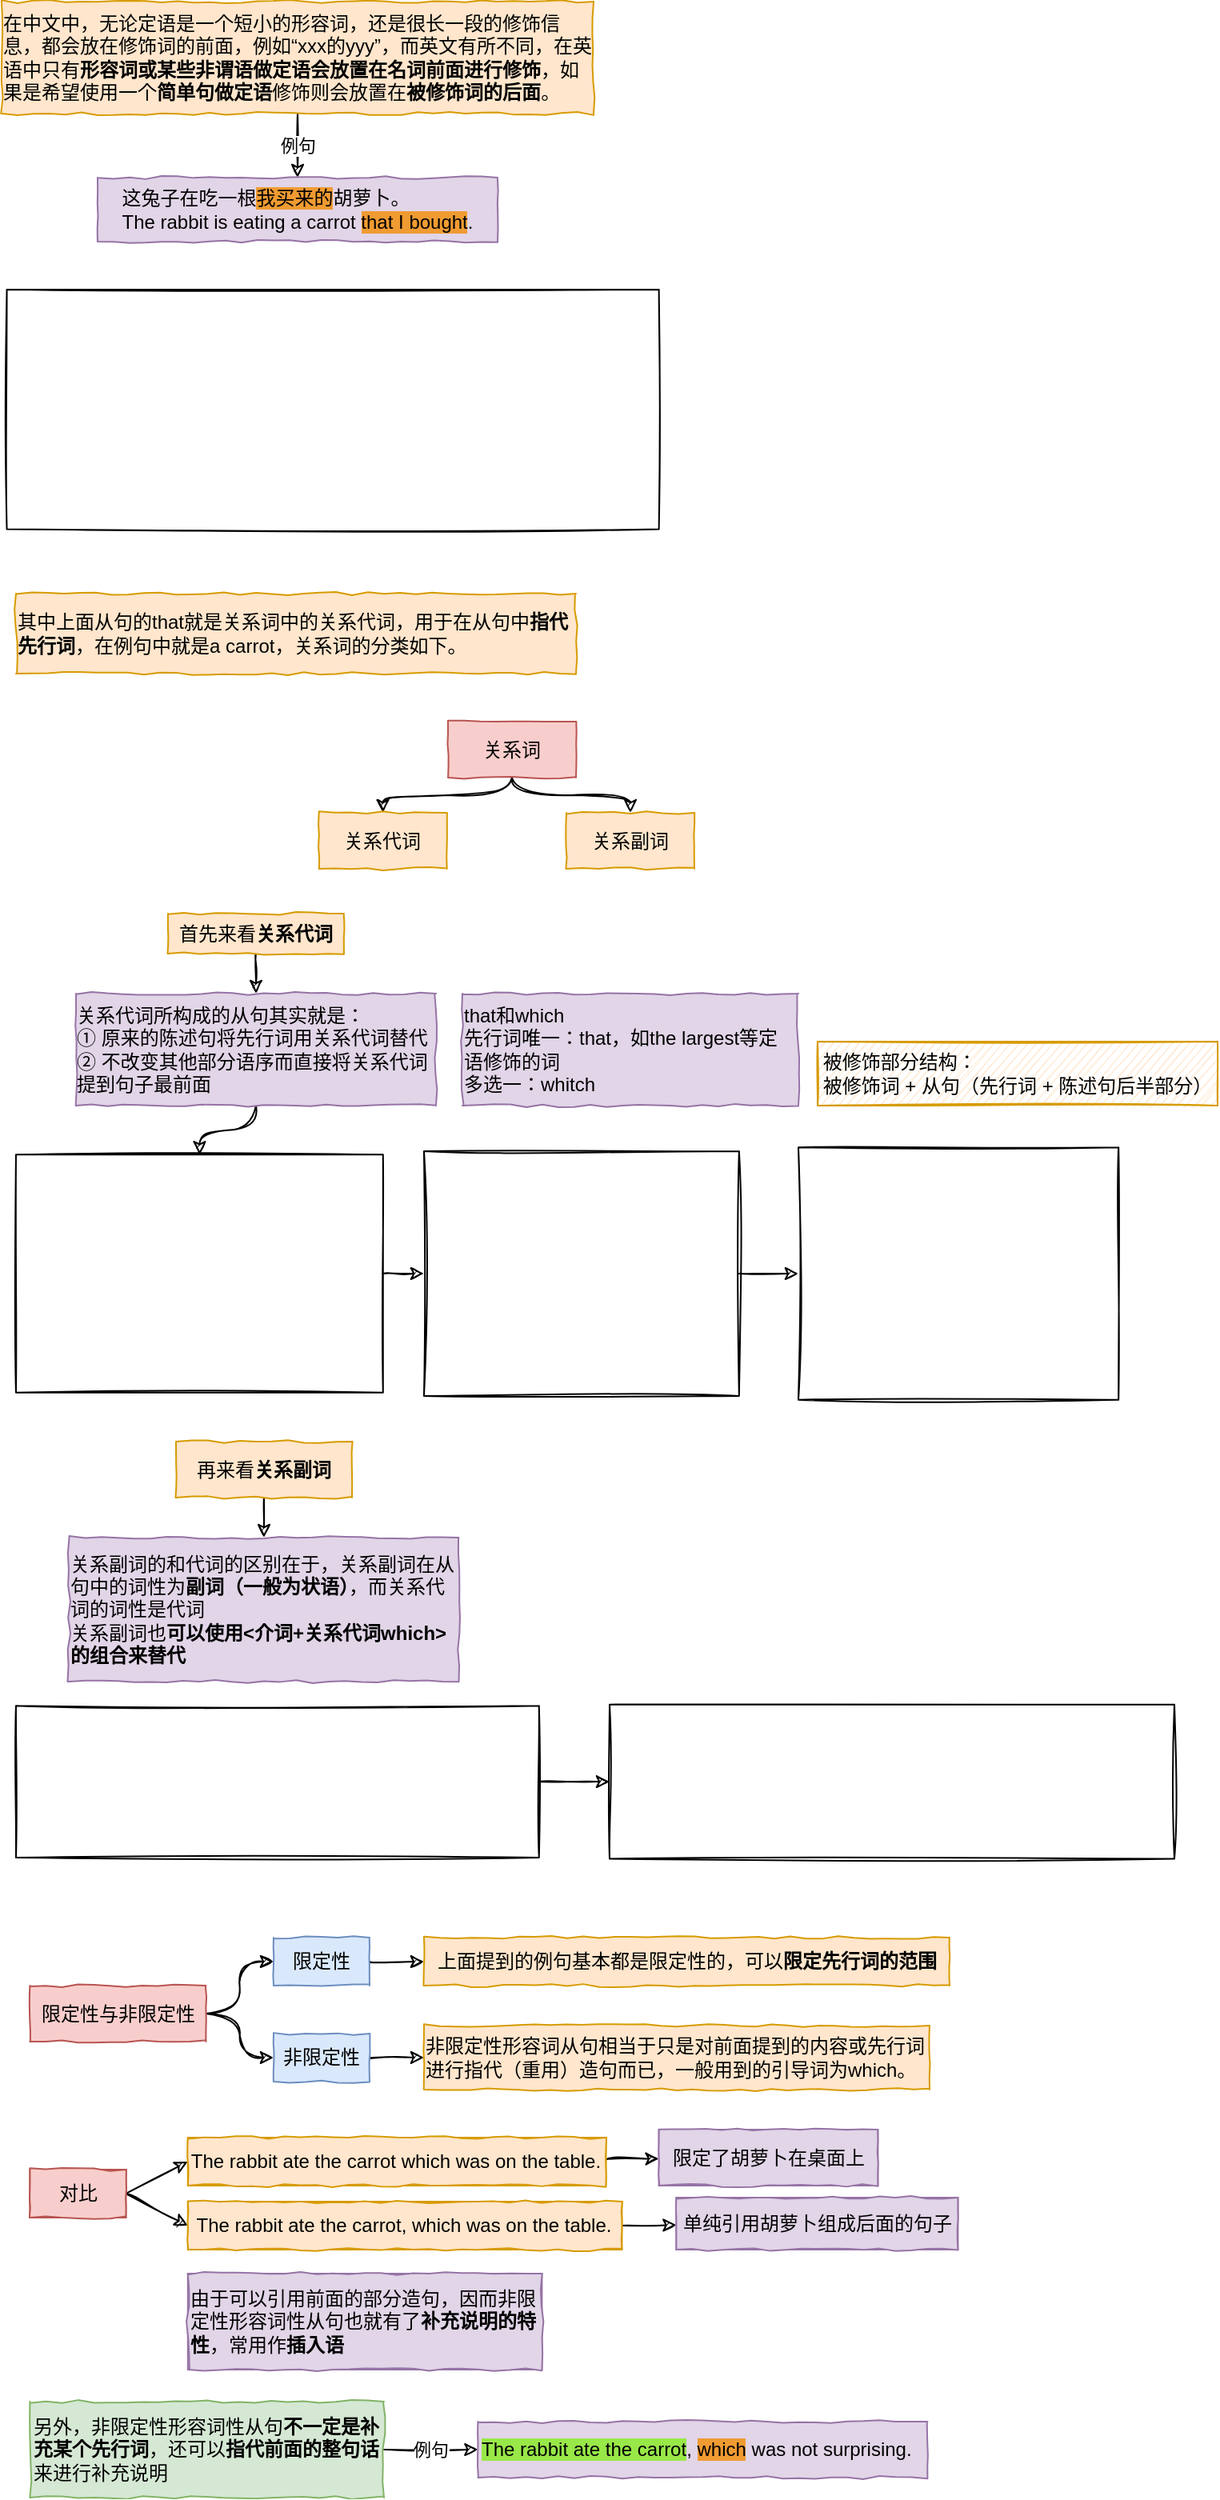<mxfile>
    <diagram id="ebpcEJE8FsqAFIugqCm4" name="第 1 页">
        <mxGraphModel dx="985" dy="700" grid="1" gridSize="10" guides="1" tooltips="1" connect="1" arrows="1" fold="1" page="1" pageScale="1" pageWidth="827" pageHeight="1169" math="0" shadow="0">
            <root>
                <mxCell id="0"/>
                <mxCell id="1" parent="0"/>
                <mxCell id="11" value="例句" style="edgeStyle=none;html=1;exitX=0.5;exitY=1;exitDx=0;exitDy=0;entryX=0.5;entryY=0;entryDx=0;entryDy=0;sketch=1;" parent="1" source="2" target="3" edge="1">
                    <mxGeometry relative="1" as="geometry"/>
                </mxCell>
                <mxCell id="2" value="&lt;div style=&quot;text-align: left&quot;&gt;在中文中，无论定语是一个短小的形容词，还是很长一段的修饰信息，都会放在修饰词的前面，例如“xxx的yyy”，而英文有所不同，在英语中只有&lt;b&gt;形容词或某些非谓语做定语会放置在名词前面进行修饰&lt;/b&gt;，如果是希望使用一个&lt;b&gt;简单句做定语&lt;/b&gt;修饰则会放置在&lt;b&gt;被修饰词的后面&lt;/b&gt;。&lt;/div&gt;" style="text;html=1;strokeColor=#d79b00;fillColor=#ffe6cc;align=center;verticalAlign=middle;whiteSpace=wrap;rounded=0;comic=1;" parent="1" vertex="1">
                    <mxGeometry x="30" y="40" width="370" height="70" as="geometry"/>
                </mxCell>
                <mxCell id="3" value="&lt;div style=&quot;text-align: left&quot;&gt;这兔子在吃一根&lt;span style=&quot;background-color: rgb(240 , 155 , 50)&quot;&gt;我买来的&lt;/span&gt;胡萝卜。&lt;/div&gt;&lt;div style=&quot;text-align: left&quot;&gt;The rabbit is eating a carrot &lt;span style=&quot;background-color: rgb(240 , 155 , 50)&quot;&gt;that I bought&lt;/span&gt;.&lt;/div&gt;" style="text;html=1;strokeColor=#9673a6;fillColor=#e1d5e7;align=center;verticalAlign=middle;whiteSpace=wrap;rounded=0;comic=1;" parent="1" vertex="1">
                    <mxGeometry x="90" y="150" width="250" height="40" as="geometry"/>
                </mxCell>
                <mxCell id="15" value="&lt;div style=&quot;text-align: left&quot;&gt;其中上面从句的that就是关系词中的关系代词，用于在从句中&lt;b&gt;指代先行词&lt;/b&gt;，在例句中就是a carrot，关系词的分类如下。&lt;/div&gt;" style="text;html=1;strokeColor=#d79b00;fillColor=#ffe6cc;align=center;verticalAlign=middle;whiteSpace=wrap;rounded=0;comic=1;" parent="1" vertex="1">
                    <mxGeometry x="38.99" y="410" width="350" height="50" as="geometry"/>
                </mxCell>
                <mxCell id="20" style="edgeStyle=orthogonalEdgeStyle;html=1;exitX=0.5;exitY=1;exitDx=0;exitDy=0;entryX=0.5;entryY=0;entryDx=0;entryDy=0;sketch=1;curved=1;" parent="1" source="17" target="18" edge="1">
                    <mxGeometry relative="1" as="geometry"/>
                </mxCell>
                <mxCell id="21" style="edgeStyle=orthogonalEdgeStyle;html=1;exitX=0.5;exitY=1;exitDx=0;exitDy=0;entryX=0.5;entryY=0;entryDx=0;entryDy=0;sketch=1;curved=1;" parent="1" source="17" target="19" edge="1">
                    <mxGeometry relative="1" as="geometry"/>
                </mxCell>
                <mxCell id="17" value="&lt;div style=&quot;text-align: left&quot;&gt;关系词&lt;br&gt;&lt;/div&gt;" style="text;html=1;strokeColor=#b85450;fillColor=#f8cecc;align=center;verticalAlign=middle;whiteSpace=wrap;rounded=0;comic=1;" parent="1" vertex="1">
                    <mxGeometry x="308.99" y="490" width="80" height="35" as="geometry"/>
                </mxCell>
                <mxCell id="18" value="&lt;div style=&quot;text-align: left&quot;&gt;关系代词&lt;br&gt;&lt;/div&gt;" style="text;html=1;strokeColor=#d79b00;fillColor=#ffe6cc;align=center;verticalAlign=middle;whiteSpace=wrap;rounded=0;comic=1;" parent="1" vertex="1">
                    <mxGeometry x="228.34" y="547" width="80" height="35" as="geometry"/>
                </mxCell>
                <mxCell id="19" value="&lt;div style=&quot;text-align: left&quot;&gt;关系副词&lt;br&gt;&lt;/div&gt;" style="text;html=1;strokeColor=#d79b00;fillColor=#ffe6cc;align=center;verticalAlign=middle;whiteSpace=wrap;rounded=0;comic=1;" parent="1" vertex="1">
                    <mxGeometry x="382.99" y="547" width="80" height="35" as="geometry"/>
                </mxCell>
                <mxCell id="74" style="edgeStyle=orthogonalEdgeStyle;curved=1;comic=0;sketch=1;html=1;exitX=0.5;exitY=1;exitDx=0;exitDy=0;entryX=0.5;entryY=0;entryDx=0;entryDy=0;" edge="1" parent="1" source="22" target="61">
                    <mxGeometry relative="1" as="geometry"/>
                </mxCell>
                <mxCell id="22" value="&lt;div style=&quot;text-align: left&quot;&gt;关系代词所构成的从句其实就是：&lt;/div&gt;&lt;div style=&quot;text-align: left&quot;&gt;① 原来的陈述句将先行词用关系代词替代&lt;/div&gt;&lt;div style=&quot;text-align: left&quot;&gt;② 不改变其他部分语序而直接将关系代词提到句子最前面&lt;/div&gt;" style="text;html=1;strokeColor=#9673a6;fillColor=#e1d5e7;align=center;verticalAlign=middle;whiteSpace=wrap;rounded=0;comic=1;" parent="1" vertex="1">
                    <mxGeometry x="76.49" y="660" width="225" height="70" as="geometry"/>
                </mxCell>
                <mxCell id="28" style="edgeStyle=none;html=1;exitX=1;exitY=0.5;exitDx=0;exitDy=0;entryX=0;entryY=0.5;entryDx=0;entryDy=0;sketch=1;" parent="1" source="61" target="59" edge="1">
                    <mxGeometry relative="1" as="geometry">
                        <mxPoint x="267.7" y="835" as="sourcePoint"/>
                        <mxPoint x="293.99" y="835" as="targetPoint"/>
                    </mxGeometry>
                </mxCell>
                <mxCell id="32" value="" style="edgeStyle=none;html=1;exitX=1;exitY=0.5;exitDx=0;exitDy=0;sketch=1;entryX=0;entryY=0.5;entryDx=0;entryDy=0;" parent="1" source="59" target="60" edge="1">
                    <mxGeometry relative="1" as="geometry">
                        <mxPoint x="483.9" y="836.702" as="sourcePoint"/>
                        <mxPoint x="518.99" y="835" as="targetPoint"/>
                    </mxGeometry>
                </mxCell>
                <mxCell id="30" value="" style="edgeStyle=none;html=1;sketch=1;" parent="1" source="29" target="22" edge="1">
                    <mxGeometry relative="1" as="geometry"/>
                </mxCell>
                <mxCell id="29" value="&lt;div style=&quot;text-align: left&quot;&gt;首先来看&lt;b&gt;关系代词&lt;/b&gt;&lt;br&gt;&lt;/div&gt;" style="text;html=1;strokeColor=#d79b00;fillColor=#ffe6cc;align=center;verticalAlign=middle;whiteSpace=wrap;rounded=0;sketch=0;comic=1;" parent="1" vertex="1">
                    <mxGeometry x="133.99" y="610" width="110" height="25" as="geometry"/>
                </mxCell>
                <mxCell id="33" value="&lt;div style=&quot;text-align: left&quot;&gt;that和which&lt;/div&gt;&lt;div style=&quot;text-align: left&quot;&gt;先行词唯一：that，如the largest等定语修饰的词&lt;/div&gt;&lt;div style=&quot;text-align: left&quot;&gt;多选一：whitch&lt;/div&gt;" style="text;html=1;strokeColor=#9673a6;fillColor=#e1d5e7;align=center;verticalAlign=middle;whiteSpace=wrap;rounded=0;comic=1;" parent="1" vertex="1">
                    <mxGeometry x="317.99" y="660" width="210" height="70" as="geometry"/>
                </mxCell>
                <mxCell id="36" style="edgeStyle=none;html=1;exitX=0.5;exitY=1;exitDx=0;exitDy=0;entryX=0.5;entryY=0;entryDx=0;entryDy=0;comic=0;sketch=1;" parent="1" source="34" target="35" edge="1">
                    <mxGeometry relative="1" as="geometry"/>
                </mxCell>
                <mxCell id="34" value="&lt;div style=&quot;text-align: left&quot;&gt;再来看&lt;b&gt;关系副词&lt;/b&gt;&lt;br&gt;&lt;/div&gt;" style="text;html=1;strokeColor=#d79b00;fillColor=#ffe6cc;align=center;verticalAlign=middle;whiteSpace=wrap;rounded=0;comic=1;" parent="1" vertex="1">
                    <mxGeometry x="138.99" y="940" width="110" height="35" as="geometry"/>
                </mxCell>
                <mxCell id="35" value="&lt;div style=&quot;text-align: left&quot;&gt;关系副词的和代词的区别在于，关系副词在从句中的词性为&lt;b&gt;副词（一般为状语）&lt;/b&gt;，而关系代词的词性是代词&lt;br&gt;&lt;/div&gt;&lt;div style=&quot;text-align: left&quot;&gt;关系副词也&lt;b&gt;可以使用&amp;lt;介词+关系代词which&amp;gt;的组合来替代&lt;/b&gt;&lt;/div&gt;" style="text;html=1;strokeColor=#9673a6;fillColor=#e1d5e7;align=center;verticalAlign=middle;whiteSpace=wrap;rounded=0;comic=1;" parent="1" vertex="1">
                    <mxGeometry x="72.24" y="1000" width="243.51" height="90" as="geometry"/>
                </mxCell>
                <mxCell id="40" value="" style="edgeStyle=none;html=1;comic=0;sketch=1;exitX=1;exitY=0.5;exitDx=0;exitDy=0;entryX=0;entryY=0.5;entryDx=0;entryDy=0;" parent="1" source="75" target="76" edge="1">
                    <mxGeometry relative="1" as="geometry">
                        <mxPoint x="317.99" y="1152.142" as="sourcePoint"/>
                        <mxPoint x="400" y="1151.859" as="targetPoint"/>
                    </mxGeometry>
                </mxCell>
                <mxCell id="46" style="edgeStyle=none;html=1;exitX=1;exitY=0.5;exitDx=0;exitDy=0;entryX=0;entryY=0.5;entryDx=0;entryDy=0;comic=1;sketch=1;" parent="1" source="42" target="43" edge="1">
                    <mxGeometry relative="1" as="geometry"/>
                </mxCell>
                <mxCell id="48" style="edgeStyle=none;html=1;exitX=1;exitY=0.5;exitDx=0;exitDy=0;entryX=0;entryY=0.5;entryDx=0;entryDy=0;comic=1;sketch=1;" parent="1" source="42" target="47" edge="1">
                    <mxGeometry relative="1" as="geometry"/>
                </mxCell>
                <mxCell id="42" value="&lt;div style=&quot;text-align: left&quot;&gt;对比&lt;br&gt;&lt;/div&gt;" style="text;html=1;strokeColor=#b85450;fillColor=#f8cecc;align=center;verticalAlign=middle;whiteSpace=wrap;rounded=0;" parent="1" vertex="1">
                    <mxGeometry x="47.7" y="1395" width="60" height="30" as="geometry"/>
                </mxCell>
                <mxCell id="50" value="" style="edgeStyle=none;html=1;comic=0;sketch=1;" parent="1" source="43" target="49" edge="1">
                    <mxGeometry relative="1" as="geometry"/>
                </mxCell>
                <mxCell id="43" value="&lt;div style=&quot;text-align: left&quot;&gt;The rabbit ate the carrot which was on the table.&lt;br&gt;&lt;/div&gt;" style="text;html=1;strokeColor=#d79b00;fillColor=#ffe6cc;align=center;verticalAlign=middle;whiteSpace=wrap;rounded=0;" parent="1" vertex="1">
                    <mxGeometry x="146.41" y="1375" width="261.29" height="30" as="geometry"/>
                </mxCell>
                <mxCell id="52" style="edgeStyle=none;html=1;exitX=1;exitY=0.5;exitDx=0;exitDy=0;comic=0;sketch=1;" parent="1" source="47" target="51" edge="1">
                    <mxGeometry relative="1" as="geometry"/>
                </mxCell>
                <mxCell id="47" value="&lt;div style=&quot;text-align: left&quot;&gt;The rabbit ate the carrot, which was on the table.&lt;br&gt;&lt;/div&gt;" style="text;html=1;strokeColor=#d79b00;fillColor=#ffe6cc;align=center;verticalAlign=middle;whiteSpace=wrap;rounded=0;" parent="1" vertex="1">
                    <mxGeometry x="146.41" y="1415" width="271.29" height="30" as="geometry"/>
                </mxCell>
                <mxCell id="49" value="限定了胡萝卜在桌面上" style="whiteSpace=wrap;html=1;fillColor=#e1d5e7;strokeColor=#9673a6;rounded=0;" parent="1" vertex="1">
                    <mxGeometry x="440.83" y="1370" width="136.87" height="35" as="geometry"/>
                </mxCell>
                <mxCell id="51" value="单纯引用胡萝卜组成后面的句子" style="whiteSpace=wrap;html=1;fillColor=#e1d5e7;strokeColor=#9673a6;rounded=0;" parent="1" vertex="1">
                    <mxGeometry x="451.7" y="1412.5" width="176" height="32.5" as="geometry"/>
                </mxCell>
                <mxCell id="53" value="由于可以引用前面的部分造句，因而非限定性形容词性从句也就有了补充说明的特性，常用作插入语" style="whiteSpace=wrap;html=1;fillColor=#e1d5e7;strokeColor=#9673a6;rounded=0;" parent="1" vertex="1">
                    <mxGeometry x="146.41" y="1460" width="221.29" height="60" as="geometry"/>
                </mxCell>
                <mxCell id="56" value="例句" style="edgeStyle=none;html=1;comic=0;sketch=1;" parent="1" source="54" target="55" edge="1">
                    <mxGeometry relative="1" as="geometry"/>
                </mxCell>
                <mxCell id="54" value="另外，非限定性形容词性从句&lt;b&gt;不一定是补充某个先行词&lt;/b&gt;，还可以&lt;b&gt;指代前面的整句话&lt;/b&gt;来进行补充说明" style="whiteSpace=wrap;html=1;fillColor=#d5e8d4;strokeColor=#82b366;rounded=0;align=left;comic=1;" parent="1" vertex="1">
                    <mxGeometry x="47.7" y="1540" width="221.29" height="60" as="geometry"/>
                </mxCell>
                <mxCell id="55" value="&lt;span style=&quot;background-color: rgb(152 , 232 , 72)&quot;&gt;The rabbit ate the carrot&lt;/span&gt;, &lt;span style=&quot;background-color: rgb(240 , 155 , 50)&quot;&gt;which&lt;/span&gt; was not surprising." style="whiteSpace=wrap;html=1;align=left;fillColor=#e1d5e7;strokeColor=#9673a6;rounded=0;comic=1;" parent="1" vertex="1">
                    <mxGeometry x="327.7" y="1552.5" width="281" height="35" as="geometry"/>
                </mxCell>
                <mxCell id="58" value="" style="shape=image;imageAspect=0;aspect=fixed;verticalLabelPosition=bottom;verticalAlign=top;comic=1;sketch=1;image=https://codereaper-image-bed.oss-cn-shenzhen.aliyuncs.com/img/image-20221025124105351.png;imageBorder=default;" vertex="1" parent="1">
                    <mxGeometry x="33.28" y="220" width="407.55" height="149.7" as="geometry"/>
                </mxCell>
                <mxCell id="59" value="" style="shape=image;imageAspect=0;aspect=fixed;verticalLabelPosition=bottom;verticalAlign=top;comic=1;sketch=1;image=https://codereaper-image-bed.oss-cn-shenzhen.aliyuncs.com/img/image-20221025124232646.png;imageBorder=default;" vertex="1" parent="1">
                    <mxGeometry x="293.99" y="758.5" width="196.93" height="153" as="geometry"/>
                </mxCell>
                <mxCell id="60" value="" style="shape=image;imageAspect=0;aspect=fixed;verticalLabelPosition=bottom;verticalAlign=top;comic=1;sketch=1;image=https://codereaper-image-bed.oss-cn-shenzhen.aliyuncs.com/img/image-20221025124350532.png;imageBorder=default;" vertex="1" parent="1">
                    <mxGeometry x="527.99" y="756.11" width="200.1" height="157.78" as="geometry"/>
                </mxCell>
                <mxCell id="61" value="" style="shape=image;imageAspect=0;aspect=fixed;verticalLabelPosition=bottom;verticalAlign=top;comic=1;sketch=1;image=https://codereaper-image-bed.oss-cn-shenzhen.aliyuncs.com/img/image-20221025124432732.png;imageBorder=default;" vertex="1" parent="1">
                    <mxGeometry x="38.99" y="760.67" width="229.41" height="148.67" as="geometry"/>
                </mxCell>
                <mxCell id="80" style="edgeStyle=orthogonalEdgeStyle;curved=1;comic=0;sketch=1;html=1;exitX=1;exitY=0.5;exitDx=0;exitDy=0;entryX=0;entryY=0.5;entryDx=0;entryDy=0;" edge="1" parent="1" source="65" target="79">
                    <mxGeometry relative="1" as="geometry"/>
                </mxCell>
                <mxCell id="82" style="edgeStyle=orthogonalEdgeStyle;curved=1;comic=0;sketch=1;html=1;exitX=1;exitY=0.5;exitDx=0;exitDy=0;entryX=0;entryY=0.5;entryDx=0;entryDy=0;" edge="1" parent="1" source="65" target="81">
                    <mxGeometry relative="1" as="geometry"/>
                </mxCell>
                <mxCell id="65" value="&lt;div style=&quot;text-align: left&quot;&gt;限定性与非限定性&lt;br&gt;&lt;/div&gt;" style="text;html=1;strokeColor=#b85450;fillColor=#f8cecc;align=center;verticalAlign=middle;whiteSpace=wrap;rounded=0;comic=1;" vertex="1" parent="1">
                    <mxGeometry x="47.7" y="1280" width="110" height="35" as="geometry"/>
                </mxCell>
                <mxCell id="67" value="&lt;div style=&quot;text-align: left&quot;&gt;对比&lt;br&gt;&lt;/div&gt;" style="text;html=1;strokeColor=#b85450;fillColor=#f8cecc;align=center;verticalAlign=middle;whiteSpace=wrap;rounded=0;comic=1;" vertex="1" parent="1">
                    <mxGeometry x="47.7" y="1395" width="60" height="30" as="geometry"/>
                </mxCell>
                <mxCell id="68" value="&lt;div style=&quot;text-align: left&quot;&gt;The rabbit ate the carrot which was on the table.&lt;br&gt;&lt;/div&gt;" style="text;html=1;strokeColor=#d79b00;fillColor=#ffe6cc;align=center;verticalAlign=middle;whiteSpace=wrap;rounded=0;comic=1;" vertex="1" parent="1">
                    <mxGeometry x="146.41" y="1375" width="261.29" height="30" as="geometry"/>
                </mxCell>
                <mxCell id="69" value="&lt;div style=&quot;text-align: left&quot;&gt;The rabbit ate the carrot, which was on the table.&lt;br&gt;&lt;/div&gt;" style="text;html=1;strokeColor=#d79b00;fillColor=#ffe6cc;align=center;verticalAlign=middle;whiteSpace=wrap;rounded=0;comic=1;" vertex="1" parent="1">
                    <mxGeometry x="146.41" y="1415" width="271.29" height="30" as="geometry"/>
                </mxCell>
                <mxCell id="70" value="限定了胡萝卜在桌面上" style="whiteSpace=wrap;html=1;fillColor=#e1d5e7;strokeColor=#9673a6;rounded=0;comic=1;" vertex="1" parent="1">
                    <mxGeometry x="440.83" y="1370" width="136.87" height="35" as="geometry"/>
                </mxCell>
                <mxCell id="71" value="单纯引用胡萝卜组成后面的句子" style="whiteSpace=wrap;html=1;fillColor=#e1d5e7;strokeColor=#9673a6;rounded=0;comic=1;" vertex="1" parent="1">
                    <mxGeometry x="451.7" y="1412.5" width="176" height="32.5" as="geometry"/>
                </mxCell>
                <mxCell id="72" value="由于可以引用前面的部分造句，因而非限定性形容词性从句也就有了&lt;b&gt;补充说明的特性&lt;/b&gt;，常用作&lt;b&gt;插入语&lt;/b&gt;" style="whiteSpace=wrap;html=1;fillColor=#e1d5e7;strokeColor=#9673a6;rounded=0;comic=1;align=left;" vertex="1" parent="1">
                    <mxGeometry x="146.41" y="1460" width="221.29" height="60" as="geometry"/>
                </mxCell>
                <mxCell id="75" value="" style="shape=image;imageAspect=0;aspect=fixed;verticalLabelPosition=bottom;verticalAlign=top;comic=1;sketch=1;image=https://codereaper-image-bed.oss-cn-shenzhen.aliyuncs.com/img/image-20221025125141726.png;imageBorder=default;" vertex="1" parent="1">
                    <mxGeometry x="38.99" y="1105.07" width="326.9" height="94.93" as="geometry"/>
                </mxCell>
                <mxCell id="76" value="" style="shape=image;imageAspect=0;aspect=fixed;verticalLabelPosition=bottom;verticalAlign=top;comic=1;sketch=1;image=https://codereaper-image-bed.oss-cn-shenzhen.aliyuncs.com/img/image-20221025125241936.png;imageBorder=default;" vertex="1" parent="1">
                    <mxGeometry x="410" y="1104.33" width="352.99" height="96.4" as="geometry"/>
                </mxCell>
                <mxCell id="77" value="&lt;div style=&quot;text-align: left&quot;&gt;被修饰部分结构：&lt;/div&gt;&lt;div style=&quot;text-align: left&quot;&gt;被修饰词 + 从句（先行词 + 陈述句后半部分）&lt;/div&gt;" style="text;html=1;strokeColor=#d79b00;fillColor=#ffe6cc;align=center;verticalAlign=middle;whiteSpace=wrap;rounded=0;comic=1;sketch=1;" vertex="1" parent="1">
                    <mxGeometry x="540" y="690" width="250" height="40" as="geometry"/>
                </mxCell>
                <mxCell id="84" style="edgeStyle=orthogonalEdgeStyle;curved=1;comic=0;sketch=1;html=1;exitX=1;exitY=0.5;exitDx=0;exitDy=0;entryX=0;entryY=0.5;entryDx=0;entryDy=0;" edge="1" parent="1" source="79" target="83">
                    <mxGeometry relative="1" as="geometry"/>
                </mxCell>
                <mxCell id="79" value="&lt;div style=&quot;text-align: left&quot;&gt;限定性&lt;br&gt;&lt;/div&gt;" style="text;html=1;strokeColor=#6c8ebf;fillColor=#dae8fc;align=center;verticalAlign=middle;whiteSpace=wrap;rounded=0;comic=1;" vertex="1" parent="1">
                    <mxGeometry x="200" y="1250" width="60" height="30" as="geometry"/>
                </mxCell>
                <mxCell id="86" style="edgeStyle=orthogonalEdgeStyle;curved=1;comic=0;sketch=1;html=1;exitX=1;exitY=0.5;exitDx=0;exitDy=0;entryX=0;entryY=0.5;entryDx=0;entryDy=0;" edge="1" parent="1" source="81" target="85">
                    <mxGeometry relative="1" as="geometry"/>
                </mxCell>
                <mxCell id="81" value="&lt;div style=&quot;text-align: left&quot;&gt;非限定性&lt;br&gt;&lt;/div&gt;" style="text;html=1;strokeColor=#6c8ebf;fillColor=#dae8fc;align=center;verticalAlign=middle;whiteSpace=wrap;rounded=0;comic=1;" vertex="1" parent="1">
                    <mxGeometry x="200" y="1310" width="60" height="30" as="geometry"/>
                </mxCell>
                <mxCell id="83" value="&lt;div style=&quot;text-align: left&quot;&gt;上面提到的例句基本都是限定性的，可以&lt;b&gt;限定先行词的范围&lt;/b&gt;&lt;br&gt;&lt;/div&gt;" style="text;html=1;strokeColor=#d79b00;fillColor=#ffe6cc;align=center;verticalAlign=middle;whiteSpace=wrap;rounded=0;comic=1;" vertex="1" parent="1">
                    <mxGeometry x="293.99" y="1250" width="328.51" height="30" as="geometry"/>
                </mxCell>
                <mxCell id="85" value="&lt;div style=&quot;text-align: left&quot;&gt;非限定性形容词从句相当于只是对前面提到的内容或先行词进行指代（重用）造句而已，一般用到的引导词为which。&lt;br&gt;&lt;/div&gt;" style="text;html=1;strokeColor=#d79b00;fillColor=#ffe6cc;align=center;verticalAlign=middle;whiteSpace=wrap;rounded=0;comic=1;" vertex="1" parent="1">
                    <mxGeometry x="293.99" y="1305" width="316.01" height="40" as="geometry"/>
                </mxCell>
            </root>
        </mxGraphModel>
    </diagram>
</mxfile>